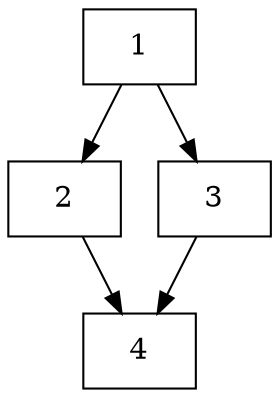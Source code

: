 digraph "CFG for'modbusSlaveCheckFrameSize' function" {
	1 [shape=record, label="1",id=1,loop=0,entry=1,exit=0];
	1-> 2;
	1-> 3;
	2 [shape=record, label="2",id=2,loop=0,entry=0,exit=0];
	2-> 4;
	3 [shape=record, label="3",id=3,loop=0,entry=0,exit=0];
	3-> 4;
	4 [shape=record, label="4",id=4,loop=0,entry=0,exit=1];
}
